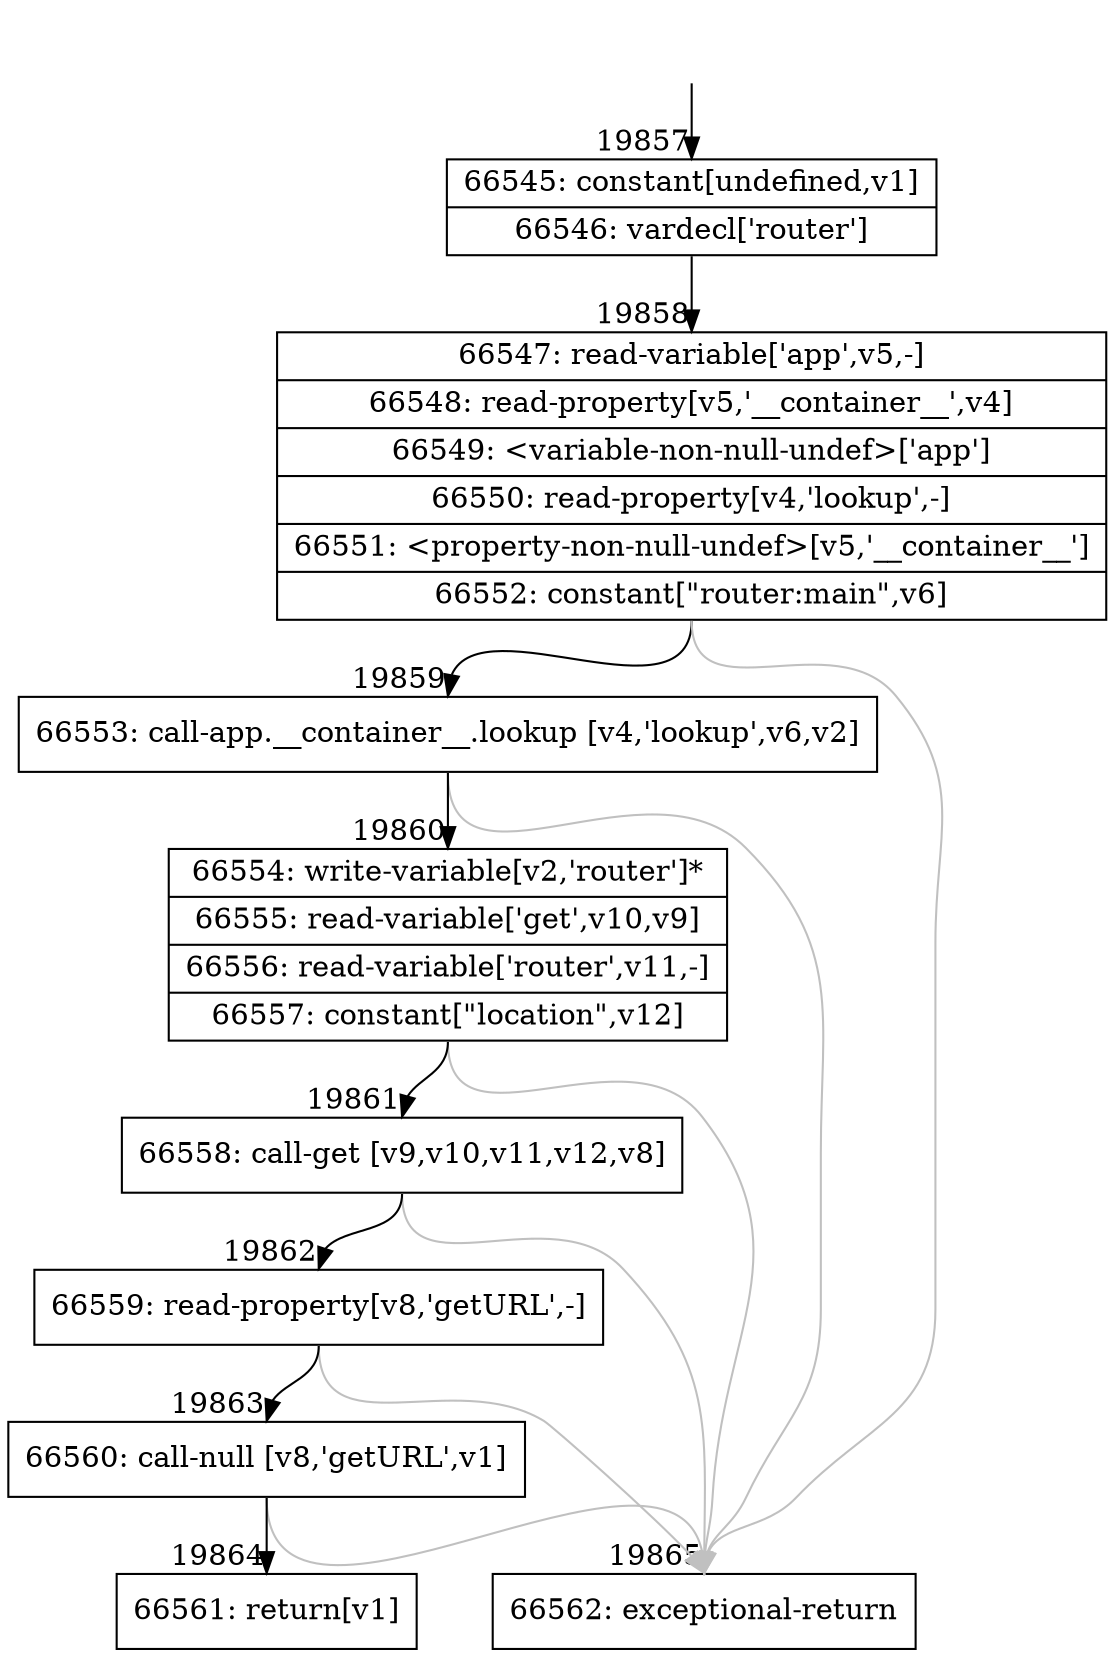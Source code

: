 digraph {
rankdir="TD"
BB_entry1722[shape=none,label=""];
BB_entry1722 -> BB19857 [tailport=s, headport=n, headlabel="    19857"]
BB19857 [shape=record label="{66545: constant[undefined,v1]|66546: vardecl['router']}" ] 
BB19857 -> BB19858 [tailport=s, headport=n, headlabel="      19858"]
BB19858 [shape=record label="{66547: read-variable['app',v5,-]|66548: read-property[v5,'__container__',v4]|66549: \<variable-non-null-undef\>['app']|66550: read-property[v4,'lookup',-]|66551: \<property-non-null-undef\>[v5,'__container__']|66552: constant[\"router:main\",v6]}" ] 
BB19858 -> BB19859 [tailport=s, headport=n, headlabel="      19859"]
BB19858 -> BB19865 [tailport=s, headport=n, color=gray, headlabel="      19865"]
BB19859 [shape=record label="{66553: call-app.__container__.lookup [v4,'lookup',v6,v2]}" ] 
BB19859 -> BB19860 [tailport=s, headport=n, headlabel="      19860"]
BB19859 -> BB19865 [tailport=s, headport=n, color=gray]
BB19860 [shape=record label="{66554: write-variable[v2,'router']*|66555: read-variable['get',v10,v9]|66556: read-variable['router',v11,-]|66557: constant[\"location\",v12]}" ] 
BB19860 -> BB19861 [tailport=s, headport=n, headlabel="      19861"]
BB19860 -> BB19865 [tailport=s, headport=n, color=gray]
BB19861 [shape=record label="{66558: call-get [v9,v10,v11,v12,v8]}" ] 
BB19861 -> BB19862 [tailport=s, headport=n, headlabel="      19862"]
BB19861 -> BB19865 [tailport=s, headport=n, color=gray]
BB19862 [shape=record label="{66559: read-property[v8,'getURL',-]}" ] 
BB19862 -> BB19863 [tailport=s, headport=n, headlabel="      19863"]
BB19862 -> BB19865 [tailport=s, headport=n, color=gray]
BB19863 [shape=record label="{66560: call-null [v8,'getURL',v1]}" ] 
BB19863 -> BB19864 [tailport=s, headport=n, headlabel="      19864"]
BB19863 -> BB19865 [tailport=s, headport=n, color=gray]
BB19864 [shape=record label="{66561: return[v1]}" ] 
BB19865 [shape=record label="{66562: exceptional-return}" ] 
//#$~ 37165
}
